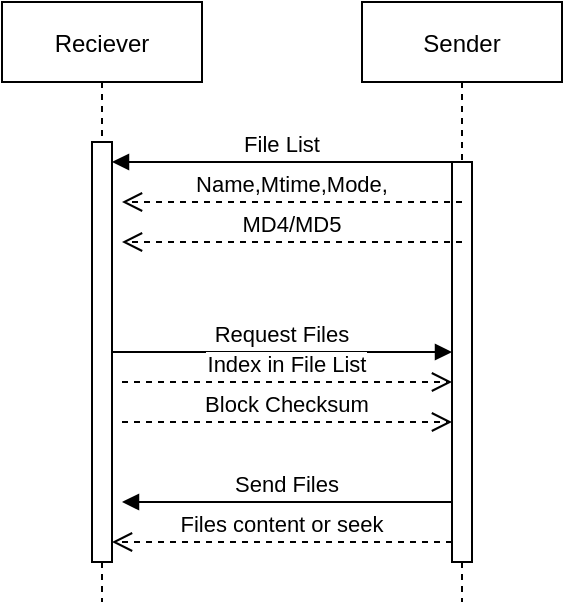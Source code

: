 <mxfile version="13.9.3" type="device"><diagram id="kgpKYQtTHZ0yAKxKKP6v" name="Page-1"><mxGraphModel dx="981" dy="528" grid="1" gridSize="10" guides="1" tooltips="1" connect="1" arrows="1" fold="1" page="1" pageScale="1" pageWidth="850" pageHeight="1100" math="0" shadow="0"><root><mxCell id="0"/><mxCell id="1" parent="0"/><mxCell id="3nuBFxr9cyL0pnOWT2aG-1" value="Reciever" style="shape=umlLifeline;perimeter=lifelinePerimeter;container=1;collapsible=0;recursiveResize=0;rounded=0;shadow=0;strokeWidth=1;" parent="1" vertex="1"><mxGeometry x="120" y="80" width="100" height="300" as="geometry"/></mxCell><mxCell id="3nuBFxr9cyL0pnOWT2aG-2" value="" style="points=[];perimeter=orthogonalPerimeter;rounded=0;shadow=0;strokeWidth=1;" parent="3nuBFxr9cyL0pnOWT2aG-1" vertex="1"><mxGeometry x="45" y="70" width="10" height="210" as="geometry"/></mxCell><mxCell id="3nuBFxr9cyL0pnOWT2aG-5" value="Sender" style="shape=umlLifeline;perimeter=lifelinePerimeter;container=1;collapsible=0;recursiveResize=0;rounded=0;shadow=0;strokeWidth=1;" parent="1" vertex="1"><mxGeometry x="300" y="80" width="100" height="300" as="geometry"/></mxCell><mxCell id="3nuBFxr9cyL0pnOWT2aG-6" value="" style="points=[];perimeter=orthogonalPerimeter;rounded=0;shadow=0;strokeWidth=1;" parent="3nuBFxr9cyL0pnOWT2aG-5" vertex="1"><mxGeometry x="45" y="80" width="10" height="200" as="geometry"/></mxCell><mxCell id="3nuBFxr9cyL0pnOWT2aG-7" value="Files content or seek" style="verticalAlign=bottom;endArrow=open;dashed=1;endSize=8;exitX=0;exitY=0.95;shadow=0;strokeWidth=1;" parent="1" source="3nuBFxr9cyL0pnOWT2aG-6" target="3nuBFxr9cyL0pnOWT2aG-2" edge="1"><mxGeometry relative="1" as="geometry"><mxPoint x="275" y="236" as="targetPoint"/></mxGeometry></mxCell><mxCell id="3nuBFxr9cyL0pnOWT2aG-9" value="Request Files" style="verticalAlign=bottom;endArrow=block;shadow=0;strokeWidth=1;" parent="1" source="3nuBFxr9cyL0pnOWT2aG-2" target="3nuBFxr9cyL0pnOWT2aG-6" edge="1"><mxGeometry relative="1" as="geometry"><mxPoint x="180" y="200" as="sourcePoint"/><mxPoint x="240" y="200" as="targetPoint"/></mxGeometry></mxCell><mxCell id="3nuBFxr9cyL0pnOWT2aG-8" value="File List" style="verticalAlign=bottom;endArrow=block;shadow=0;strokeWidth=1;exitX=0;exitY=0;exitDx=0;exitDy=0;" parent="1" source="3nuBFxr9cyL0pnOWT2aG-6" target="3nuBFxr9cyL0pnOWT2aG-2" edge="1"><mxGeometry relative="1" as="geometry"><mxPoint x="275" y="160" as="targetPoint"/></mxGeometry></mxCell><mxCell id="7_iqa4Ffuy311ku7Tzrx-1" value="Index in File List" style="verticalAlign=bottom;endArrow=open;dashed=1;endSize=8;exitX=1;exitY=0.95;shadow=0;strokeWidth=1;" edge="1" parent="1"><mxGeometry relative="1" as="geometry"><mxPoint x="345.0" y="270.0" as="targetPoint"/><mxPoint x="180" y="270.0" as="sourcePoint"/></mxGeometry></mxCell><mxCell id="7_iqa4Ffuy311ku7Tzrx-4" value="Block Checksum" style="verticalAlign=bottom;endArrow=open;dashed=1;endSize=8;exitX=1;exitY=0.95;shadow=0;strokeWidth=1;" edge="1" parent="1"><mxGeometry relative="1" as="geometry"><mxPoint x="345.0" y="290.0" as="targetPoint"/><mxPoint x="180" y="290.0" as="sourcePoint"/></mxGeometry></mxCell><mxCell id="7_iqa4Ffuy311ku7Tzrx-8" value="Send Files" style="verticalAlign=bottom;endArrow=block;shadow=0;strokeWidth=1;" edge="1" parent="1"><mxGeometry relative="1" as="geometry"><mxPoint x="345" y="330" as="sourcePoint"/><mxPoint x="180" y="330" as="targetPoint"/></mxGeometry></mxCell><mxCell id="7_iqa4Ffuy311ku7Tzrx-10" value="Name,Mtime,Mode," style="verticalAlign=bottom;endArrow=open;dashed=1;endSize=8;exitX=0;exitY=0.95;shadow=0;strokeWidth=1;" edge="1" parent="1"><mxGeometry relative="1" as="geometry"><mxPoint x="180" y="180.0" as="targetPoint"/><mxPoint x="350" y="180.0" as="sourcePoint"/></mxGeometry></mxCell><mxCell id="7_iqa4Ffuy311ku7Tzrx-11" value="MD4/MD5" style="verticalAlign=bottom;endArrow=open;dashed=1;endSize=8;exitX=0;exitY=0.95;shadow=0;strokeWidth=1;" edge="1" parent="1"><mxGeometry relative="1" as="geometry"><mxPoint x="180" y="200.0" as="targetPoint"/><mxPoint x="350" y="200.0" as="sourcePoint"/></mxGeometry></mxCell></root></mxGraphModel></diagram></mxfile>
